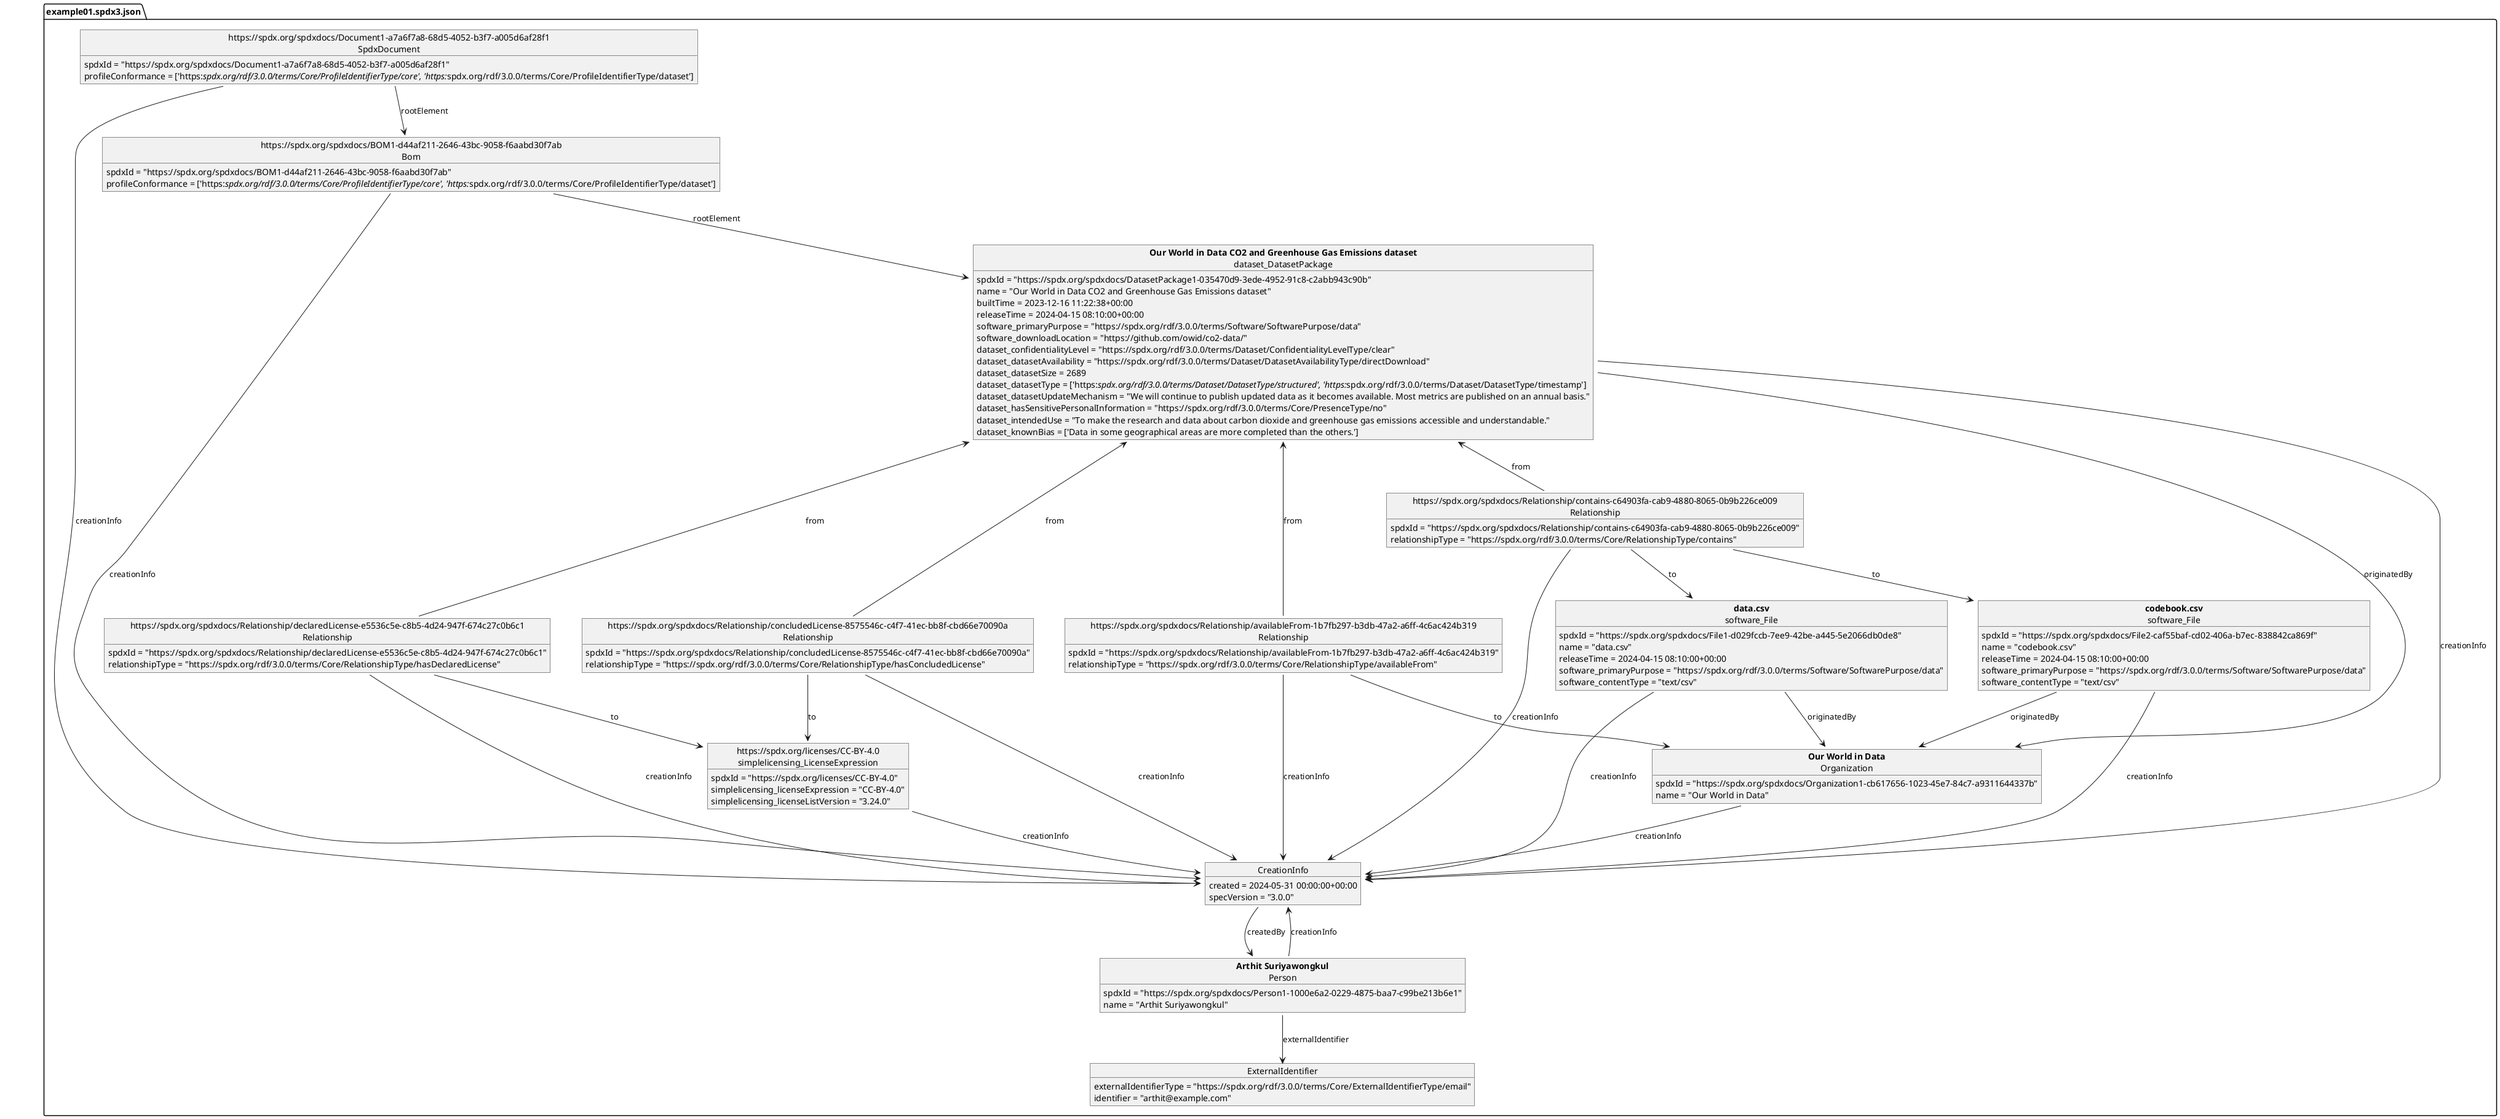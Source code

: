 @startuml
Package "example01.spdx3.json" as e0f93e760a7ca4a42977ad38b538ed73 {
object "<b>data.csv</b>\nsoftware_File" as e0f93e760a7ca4a42977ad38b538ed73_o1
object "CreationInfo" as e0f93e760a7ca4a42977ad38b538ed73_o2
object "<b>Arthit Suriyawongkul</b>\nPerson" as e0f93e760a7ca4a42977ad38b538ed73_o3
object "ExternalIdentifier" as e0f93e760a7ca4a42977ad38b538ed73_o4
object "<b>Our World in Data</b>\nOrganization" as e0f93e760a7ca4a42977ad38b538ed73_o5
object "https://spdx.org/spdxdocs/BOM1-d44af211-2646-43bc-9058-f6aabd30f7ab\nBom" as e0f93e760a7ca4a42977ad38b538ed73_o6
object "<b>Our World in Data CO2 and Greenhouse Gas Emissions dataset</b>\ndataset_DatasetPackage" as e0f93e760a7ca4a42977ad38b538ed73_o7
object "https://spdx.org/spdxdocs/Relationship/declaredLicense-e5536c5e-c8b5-4d24-947f-674c27c0b6c1\nRelationship" as e0f93e760a7ca4a42977ad38b538ed73_o8
object "https://spdx.org/licenses/CC-BY-4.0\nsimplelicensing_LicenseExpression" as e0f93e760a7ca4a42977ad38b538ed73_o9
object "<b>codebook.csv</b>\nsoftware_File" as e0f93e760a7ca4a42977ad38b538ed73_o10
object "https://spdx.org/spdxdocs/Relationship/contains-c64903fa-cab9-4880-8065-0b9b226ce009\nRelationship" as e0f93e760a7ca4a42977ad38b538ed73_o11
object "https://spdx.org/spdxdocs/Relationship/concludedLicense-8575546c-c4f7-41ec-bb8f-cbd66e70090a\nRelationship" as e0f93e760a7ca4a42977ad38b538ed73_o12
object "https://spdx.org/spdxdocs/Document1-a7a6f7a8-68d5-4052-b3f7-a005d6af28f1\nSpdxDocument" as e0f93e760a7ca4a42977ad38b538ed73_o13
object "https://spdx.org/spdxdocs/Relationship/availableFrom-1b7fb297-b3db-47a2-a6ff-4c6ac424b319\nRelationship" as e0f93e760a7ca4a42977ad38b538ed73_o14
}
e0f93e760a7ca4a42977ad38b538ed73_o1 : spdxId = "https://spdx.org/spdxdocs/File1-d029fccb-7ee9-42be-a445-5e2066db0de8"
e0f93e760a7ca4a42977ad38b538ed73_o2 : created = 2024-05-31 00:00:00+00:00
e0f93e760a7ca4a42977ad38b538ed73_o3 : spdxId = "https://spdx.org/spdxdocs/Person1-1000e6a2-0229-4875-baa7-c99be213b6e1"
e0f93e760a7ca4a42977ad38b538ed73_o3::creationInfo --> e0f93e760a7ca4a42977ad38b538ed73_o2 : creationInfo
e0f93e760a7ca4a42977ad38b538ed73_o4 : externalIdentifierType = "https://spdx.org/rdf/3.0.0/terms/Core/ExternalIdentifierType/email"
e0f93e760a7ca4a42977ad38b538ed73_o4 : identifier = "arthit@example.com"
e0f93e760a7ca4a42977ad38b538ed73_o3::externalIdentifier --> e0f93e760a7ca4a42977ad38b538ed73_o4 : externalIdentifier
e0f93e760a7ca4a42977ad38b538ed73_o3 : name = "Arthit Suriyawongkul"
e0f93e760a7ca4a42977ad38b538ed73_o2::createdBy --> e0f93e760a7ca4a42977ad38b538ed73_o3 : createdBy
e0f93e760a7ca4a42977ad38b538ed73_o2 : specVersion = "3.0.0"
e0f93e760a7ca4a42977ad38b538ed73_o1::creationInfo --> e0f93e760a7ca4a42977ad38b538ed73_o2 : creationInfo
e0f93e760a7ca4a42977ad38b538ed73_o1 : name = "data.csv"
e0f93e760a7ca4a42977ad38b538ed73_o5 : spdxId = "https://spdx.org/spdxdocs/Organization1-cb617656-1023-45e7-84c7-a9311644337b"
e0f93e760a7ca4a42977ad38b538ed73_o5::creationInfo --> e0f93e760a7ca4a42977ad38b538ed73_o2 : creationInfo
e0f93e760a7ca4a42977ad38b538ed73_o5 : name = "Our World in Data"
e0f93e760a7ca4a42977ad38b538ed73_o1::originatedBy --> e0f93e760a7ca4a42977ad38b538ed73_o5 : originatedBy
e0f93e760a7ca4a42977ad38b538ed73_o1 : releaseTime = 2024-04-15 08:10:00+00:00
e0f93e760a7ca4a42977ad38b538ed73_o1 : software_primaryPurpose = "https://spdx.org/rdf/3.0.0/terms/Software/SoftwarePurpose/data"
e0f93e760a7ca4a42977ad38b538ed73_o1 : software_contentType = "text/csv"
e0f93e760a7ca4a42977ad38b538ed73_o6 : spdxId = "https://spdx.org/spdxdocs/BOM1-d44af211-2646-43bc-9058-f6aabd30f7ab"
e0f93e760a7ca4a42977ad38b538ed73_o6::creationInfo --> e0f93e760a7ca4a42977ad38b538ed73_o2 : creationInfo
e0f93e760a7ca4a42977ad38b538ed73_o6 : profileConformance = ['https://spdx.org/rdf/3.0.0/terms/Core/ProfileIdentifierType/core', 'https://spdx.org/rdf/3.0.0/terms/Core/ProfileIdentifierType/dataset']
e0f93e760a7ca4a42977ad38b538ed73_o7 : spdxId = "https://spdx.org/spdxdocs/DatasetPackage1-035470d9-3ede-4952-91c8-c2abb943c90b"
e0f93e760a7ca4a42977ad38b538ed73_o7::creationInfo --> e0f93e760a7ca4a42977ad38b538ed73_o2 : creationInfo
e0f93e760a7ca4a42977ad38b538ed73_o7 : name = "Our World in Data CO2 and Greenhouse Gas Emissions dataset"
e0f93e760a7ca4a42977ad38b538ed73_o7 : builtTime = 2023-12-16 11:22:38+00:00
e0f93e760a7ca4a42977ad38b538ed73_o7::originatedBy --> e0f93e760a7ca4a42977ad38b538ed73_o5 : originatedBy
e0f93e760a7ca4a42977ad38b538ed73_o7 : releaseTime = 2024-04-15 08:10:00+00:00
e0f93e760a7ca4a42977ad38b538ed73_o7 : software_primaryPurpose = "https://spdx.org/rdf/3.0.0/terms/Software/SoftwarePurpose/data"
e0f93e760a7ca4a42977ad38b538ed73_o7 : software_downloadLocation = "https://github.com/owid/co2-data/"
e0f93e760a7ca4a42977ad38b538ed73_o7 : dataset_confidentialityLevel = "https://spdx.org/rdf/3.0.0/terms/Dataset/ConfidentialityLevelType/clear"
e0f93e760a7ca4a42977ad38b538ed73_o7 : dataset_datasetAvailability = "https://spdx.org/rdf/3.0.0/terms/Dataset/DatasetAvailabilityType/directDownload"
e0f93e760a7ca4a42977ad38b538ed73_o7 : dataset_datasetSize = 2689
e0f93e760a7ca4a42977ad38b538ed73_o7 : dataset_datasetType = ['https://spdx.org/rdf/3.0.0/terms/Dataset/DatasetType/structured', 'https://spdx.org/rdf/3.0.0/terms/Dataset/DatasetType/timestamp']
e0f93e760a7ca4a42977ad38b538ed73_o7 : dataset_datasetUpdateMechanism = "We will continue to publish updated data as it becomes available. Most metrics are published on an annual basis."
e0f93e760a7ca4a42977ad38b538ed73_o7 : dataset_hasSensitivePersonalInformation = "https://spdx.org/rdf/3.0.0/terms/Core/PresenceType/no"
e0f93e760a7ca4a42977ad38b538ed73_o7 : dataset_intendedUse = "To make the research and data about carbon dioxide and greenhouse gas emissions accessible and understandable."
e0f93e760a7ca4a42977ad38b538ed73_o7 : dataset_knownBias = ['Data in some geographical areas are more completed than the others.']
e0f93e760a7ca4a42977ad38b538ed73_o6::rootElement --> e0f93e760a7ca4a42977ad38b538ed73_o7 : rootElement
e0f93e760a7ca4a42977ad38b538ed73_o8 : spdxId = "https://spdx.org/spdxdocs/Relationship/declaredLicense-e5536c5e-c8b5-4d24-947f-674c27c0b6c1"
e0f93e760a7ca4a42977ad38b538ed73_o8::creationInfo --> e0f93e760a7ca4a42977ad38b538ed73_o2 : creationInfo
e0f93e760a7ca4a42977ad38b538ed73_o7 <-- e0f93e760a7ca4a42977ad38b538ed73_o8::from : from
e0f93e760a7ca4a42977ad38b538ed73_o8 : relationshipType = "https://spdx.org/rdf/3.0.0/terms/Core/RelationshipType/hasDeclaredLicense"
e0f93e760a7ca4a42977ad38b538ed73_o9 : spdxId = "https://spdx.org/licenses/CC-BY-4.0"
e0f93e760a7ca4a42977ad38b538ed73_o9::creationInfo --> e0f93e760a7ca4a42977ad38b538ed73_o2 : creationInfo
e0f93e760a7ca4a42977ad38b538ed73_o9 : simplelicensing_licenseExpression = "CC-BY-4.0"
e0f93e760a7ca4a42977ad38b538ed73_o9 : simplelicensing_licenseListVersion = "3.24.0"
e0f93e760a7ca4a42977ad38b538ed73_o8::to --> e0f93e760a7ca4a42977ad38b538ed73_o9 : to
e0f93e760a7ca4a42977ad38b538ed73_o10 : spdxId = "https://spdx.org/spdxdocs/File2-caf55baf-cd02-406a-b7ec-838842ca869f"
e0f93e760a7ca4a42977ad38b538ed73_o10::creationInfo --> e0f93e760a7ca4a42977ad38b538ed73_o2 : creationInfo
e0f93e760a7ca4a42977ad38b538ed73_o10 : name = "codebook.csv"
e0f93e760a7ca4a42977ad38b538ed73_o10::originatedBy --> e0f93e760a7ca4a42977ad38b538ed73_o5 : originatedBy
e0f93e760a7ca4a42977ad38b538ed73_o10 : releaseTime = 2024-04-15 08:10:00+00:00
e0f93e760a7ca4a42977ad38b538ed73_o10 : software_primaryPurpose = "https://spdx.org/rdf/3.0.0/terms/Software/SoftwarePurpose/data"
e0f93e760a7ca4a42977ad38b538ed73_o10 : software_contentType = "text/csv"
e0f93e760a7ca4a42977ad38b538ed73_o11 : spdxId = "https://spdx.org/spdxdocs/Relationship/contains-c64903fa-cab9-4880-8065-0b9b226ce009"
e0f93e760a7ca4a42977ad38b538ed73_o11::creationInfo --> e0f93e760a7ca4a42977ad38b538ed73_o2 : creationInfo
e0f93e760a7ca4a42977ad38b538ed73_o7 <-- e0f93e760a7ca4a42977ad38b538ed73_o11::from : from
e0f93e760a7ca4a42977ad38b538ed73_o11 : relationshipType = "https://spdx.org/rdf/3.0.0/terms/Core/RelationshipType/contains"
e0f93e760a7ca4a42977ad38b538ed73_o11::to --> e0f93e760a7ca4a42977ad38b538ed73_o1 : to
e0f93e760a7ca4a42977ad38b538ed73_o11::to --> e0f93e760a7ca4a42977ad38b538ed73_o10 : to
e0f93e760a7ca4a42977ad38b538ed73_o12 : spdxId = "https://spdx.org/spdxdocs/Relationship/concludedLicense-8575546c-c4f7-41ec-bb8f-cbd66e70090a"
e0f93e760a7ca4a42977ad38b538ed73_o12::creationInfo --> e0f93e760a7ca4a42977ad38b538ed73_o2 : creationInfo
e0f93e760a7ca4a42977ad38b538ed73_o7 <-- e0f93e760a7ca4a42977ad38b538ed73_o12::from : from
e0f93e760a7ca4a42977ad38b538ed73_o12 : relationshipType = "https://spdx.org/rdf/3.0.0/terms/Core/RelationshipType/hasConcludedLicense"
e0f93e760a7ca4a42977ad38b538ed73_o12::to --> e0f93e760a7ca4a42977ad38b538ed73_o9 : to
e0f93e760a7ca4a42977ad38b538ed73_o13 : spdxId = "https://spdx.org/spdxdocs/Document1-a7a6f7a8-68d5-4052-b3f7-a005d6af28f1"
e0f93e760a7ca4a42977ad38b538ed73_o13::creationInfo --> e0f93e760a7ca4a42977ad38b538ed73_o2 : creationInfo
e0f93e760a7ca4a42977ad38b538ed73_o13 : profileConformance = ['https://spdx.org/rdf/3.0.0/terms/Core/ProfileIdentifierType/core', 'https://spdx.org/rdf/3.0.0/terms/Core/ProfileIdentifierType/dataset']
e0f93e760a7ca4a42977ad38b538ed73_o13::rootElement --> e0f93e760a7ca4a42977ad38b538ed73_o6 : rootElement
e0f93e760a7ca4a42977ad38b538ed73_o14 : spdxId = "https://spdx.org/spdxdocs/Relationship/availableFrom-1b7fb297-b3db-47a2-a6ff-4c6ac424b319"
e0f93e760a7ca4a42977ad38b538ed73_o14::creationInfo --> e0f93e760a7ca4a42977ad38b538ed73_o2 : creationInfo
e0f93e760a7ca4a42977ad38b538ed73_o7 <-- e0f93e760a7ca4a42977ad38b538ed73_o14::from : from
e0f93e760a7ca4a42977ad38b538ed73_o14 : relationshipType = "https://spdx.org/rdf/3.0.0/terms/Core/RelationshipType/availableFrom"
e0f93e760a7ca4a42977ad38b538ed73_o14::to --> e0f93e760a7ca4a42977ad38b538ed73_o5 : to
@enduml
